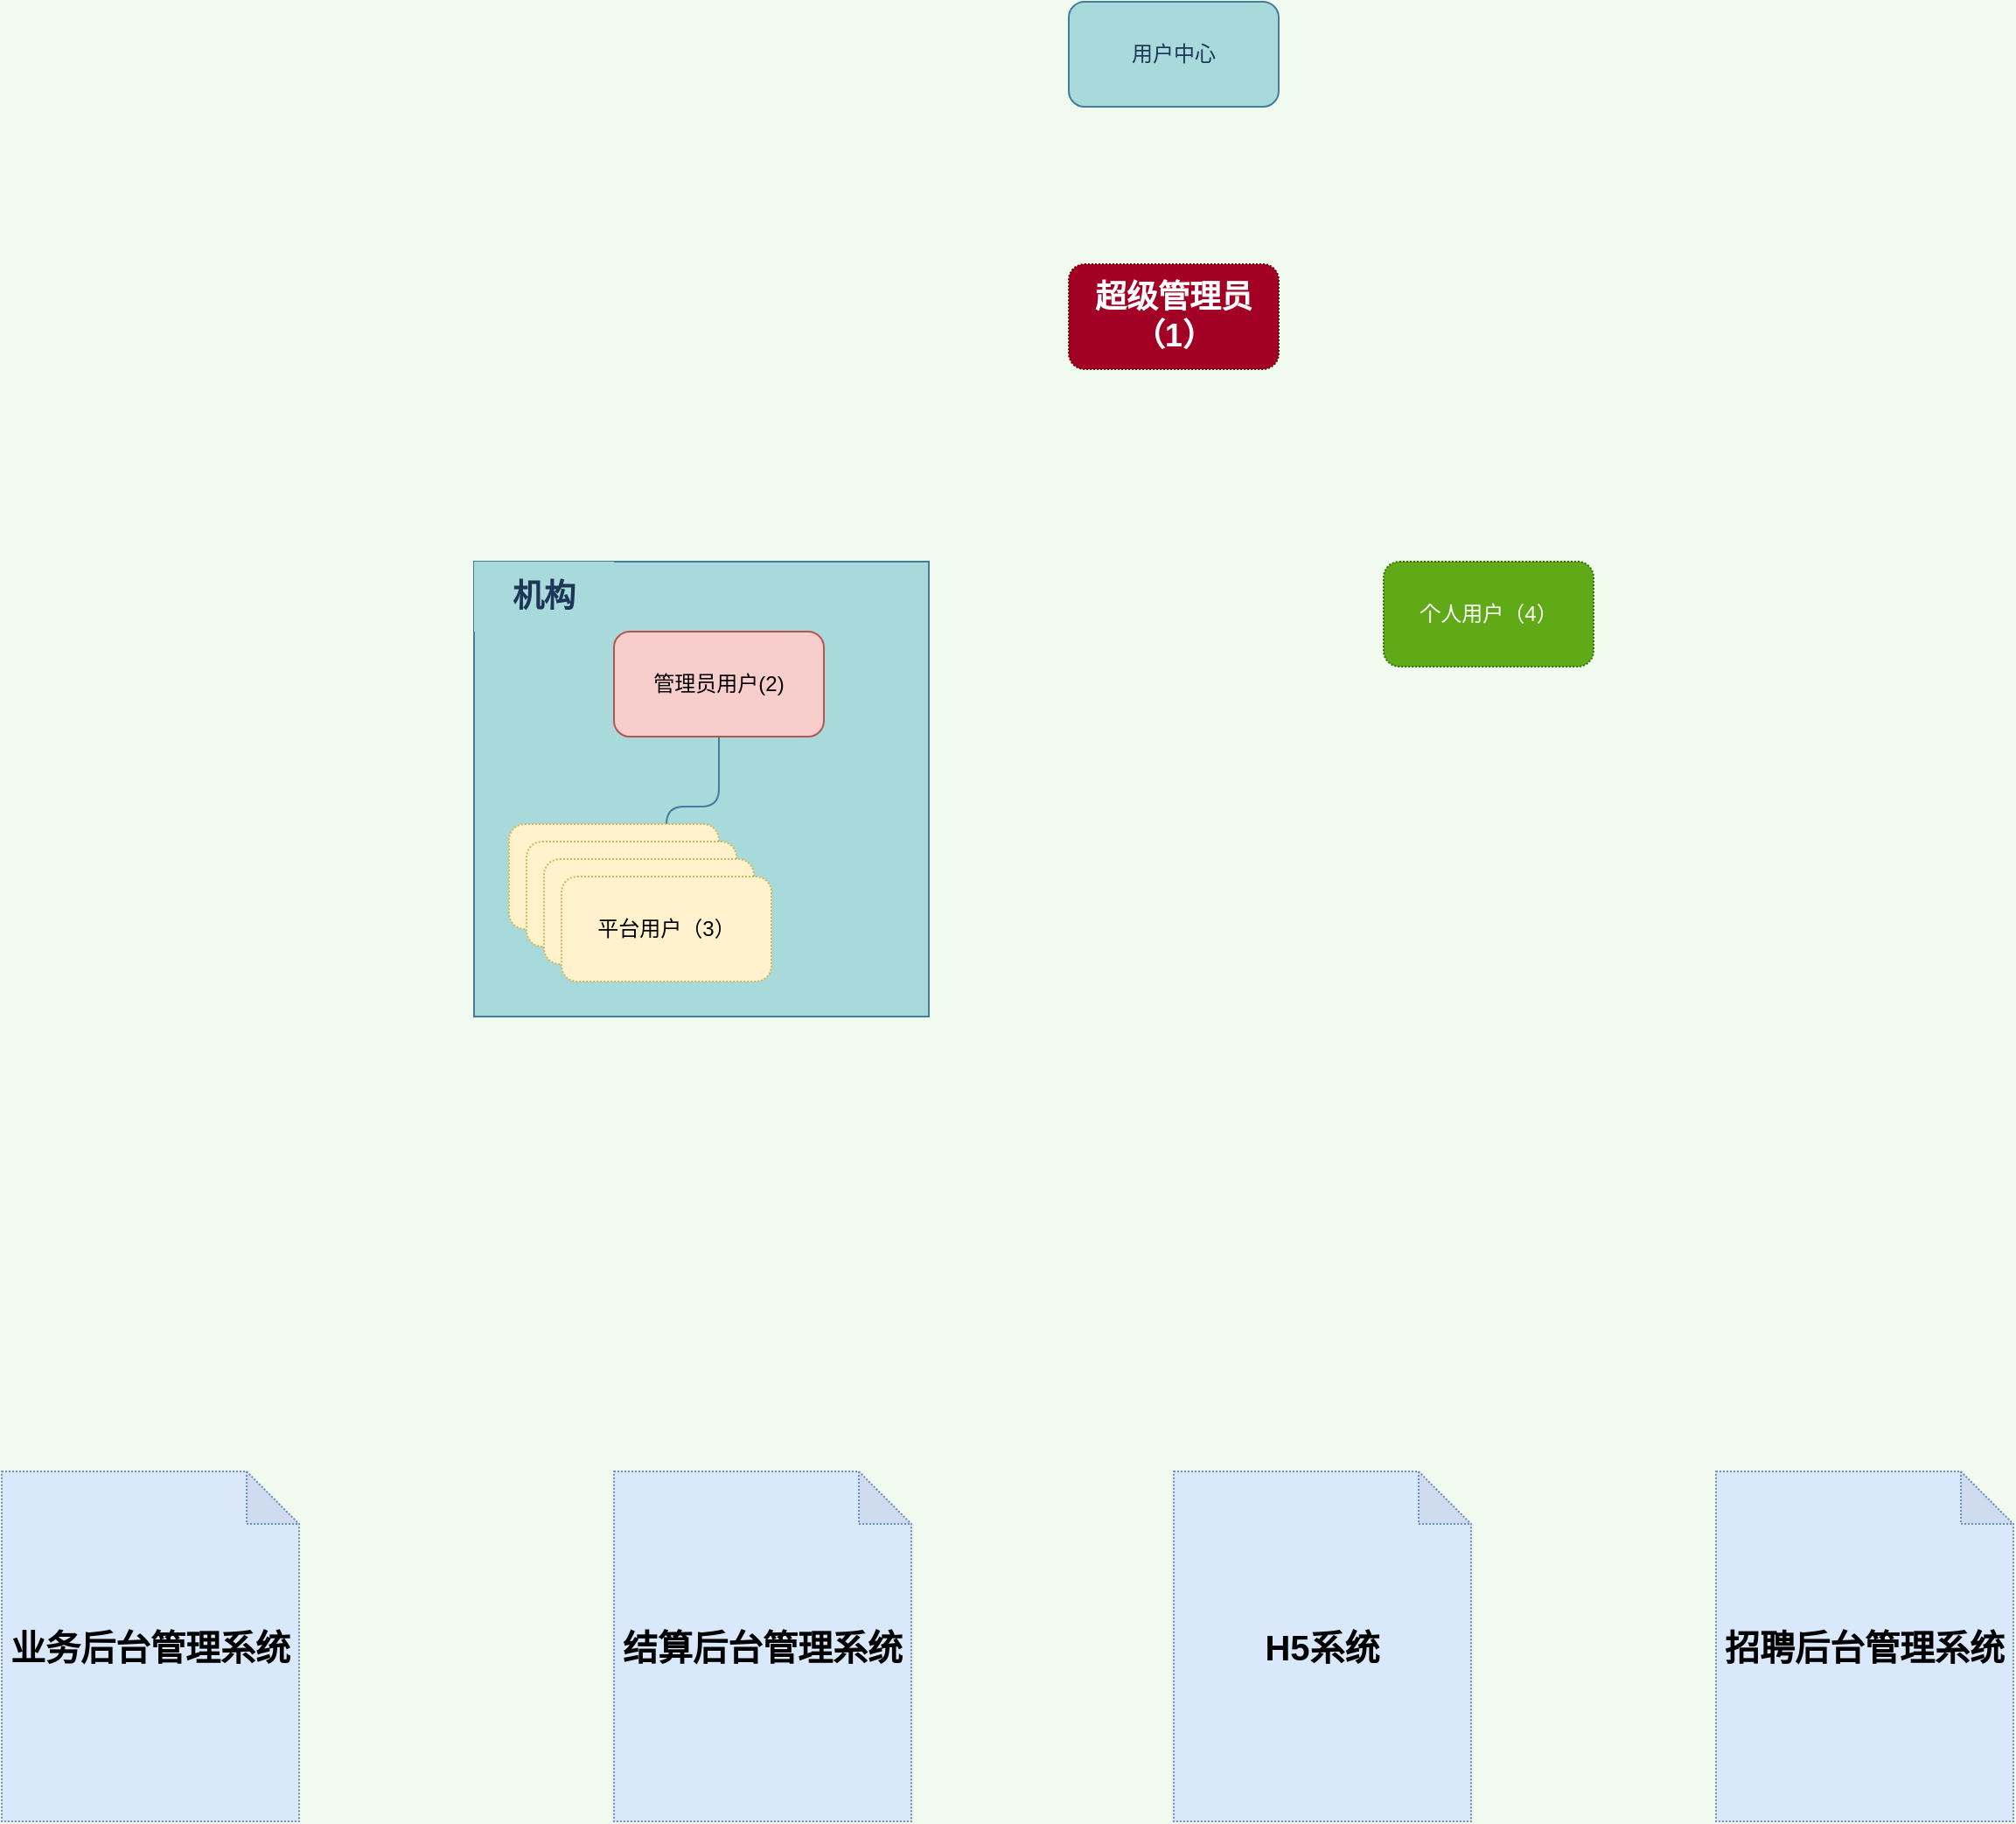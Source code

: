 <mxfile version="14.2.7" type="github">
  <diagram id="7nUUbsPAD171NSKVPP-3" name="Page-1">
    <mxGraphModel dx="2249" dy="1974" grid="1" gridSize="10" guides="1" tooltips="1" connect="1" arrows="1" fold="1" page="1" pageScale="1" pageWidth="827" pageHeight="1169" background="#F1FAEE" math="0" shadow="0">
      <root>
        <mxCell id="0" />
        <mxCell id="1" parent="0" />
        <mxCell id="RK_yV3QGJpCT5wXAtmzq-3" value="用户中心" style="rounded=1;whiteSpace=wrap;html=1;sketch=0;fillColor=#A8DADC;strokeColor=#457B9D;fontColor=#1D3557;" vertex="1" parent="1">
          <mxGeometry x="340" y="-120" width="120" height="60" as="geometry" />
        </mxCell>
        <mxCell id="RK_yV3QGJpCT5wXAtmzq-5" value="" style="whiteSpace=wrap;html=1;aspect=fixed;rounded=0;sketch=0;strokeColor=#457B9D;fillColor=#A8DADC;fontColor=#1D3557;align=left;" vertex="1" parent="1">
          <mxGeometry y="200" width="260" height="260" as="geometry" />
        </mxCell>
        <mxCell id="RK_yV3QGJpCT5wXAtmzq-8" value="&lt;b&gt;&lt;font style=&quot;font-size: 18px&quot;&gt;机构&lt;/font&gt;&lt;/b&gt;" style="rounded=0;whiteSpace=wrap;html=1;sketch=0;fillColor=#A8DADC;fontColor=#1D3557;dashed=1;dashPattern=1 1;strokeColor=none;" vertex="1" parent="1">
          <mxGeometry y="200" width="80" height="40" as="geometry" />
        </mxCell>
        <mxCell id="RK_yV3QGJpCT5wXAtmzq-14" style="edgeStyle=orthogonalEdgeStyle;curved=0;rounded=1;sketch=0;orthogonalLoop=1;jettySize=auto;html=1;strokeColor=#457B9D;fillColor=#A8DADC;fontColor=#1D3557;" edge="1" parent="1" source="RK_yV3QGJpCT5wXAtmzq-6" target="RK_yV3QGJpCT5wXAtmzq-12">
          <mxGeometry relative="1" as="geometry" />
        </mxCell>
        <mxCell id="RK_yV3QGJpCT5wXAtmzq-6" value="管理员用户(2)" style="rounded=1;whiteSpace=wrap;html=1;sketch=0;strokeColor=#b85450;fillColor=#f8cecc;" vertex="1" parent="1">
          <mxGeometry x="80" y="240" width="120" height="60" as="geometry" />
        </mxCell>
        <mxCell id="RK_yV3QGJpCT5wXAtmzq-9" value="" style="rounded=1;whiteSpace=wrap;html=1;dashed=1;dashPattern=1 1;sketch=0;strokeColor=#d6b656;fillColor=#fff2cc;" vertex="1" parent="1">
          <mxGeometry x="20" y="350" width="120" height="60" as="geometry" />
        </mxCell>
        <mxCell id="RK_yV3QGJpCT5wXAtmzq-10" value="" style="rounded=1;whiteSpace=wrap;html=1;dashed=1;dashPattern=1 1;sketch=0;strokeColor=#d6b656;fillColor=#fff2cc;" vertex="1" parent="1">
          <mxGeometry x="30" y="360" width="120" height="60" as="geometry" />
        </mxCell>
        <mxCell id="RK_yV3QGJpCT5wXAtmzq-11" value="" style="rounded=1;whiteSpace=wrap;html=1;dashed=1;dashPattern=1 1;sketch=0;strokeColor=#d6b656;fillColor=#fff2cc;" vertex="1" parent="1">
          <mxGeometry x="40" y="370" width="120" height="60" as="geometry" />
        </mxCell>
        <mxCell id="RK_yV3QGJpCT5wXAtmzq-12" value="平台用户（3）" style="rounded=1;whiteSpace=wrap;html=1;dashed=1;dashPattern=1 1;sketch=0;strokeColor=#d6b656;fillColor=#fff2cc;" vertex="1" parent="1">
          <mxGeometry x="50" y="380" width="120" height="60" as="geometry" />
        </mxCell>
        <mxCell id="RK_yV3QGJpCT5wXAtmzq-15" value="&lt;b&gt;&lt;font style=&quot;font-size: 18px&quot;&gt;超级管理员（1）&lt;/font&gt;&lt;/b&gt;" style="rounded=1;whiteSpace=wrap;html=1;dashed=1;dashPattern=1 1;sketch=0;strokeColor=#6F0000;fillColor=#a20025;fontColor=#ffffff;" vertex="1" parent="1">
          <mxGeometry x="340" y="30" width="120" height="60" as="geometry" />
        </mxCell>
        <mxCell id="RK_yV3QGJpCT5wXAtmzq-16" value="个人用户（4）" style="rounded=1;whiteSpace=wrap;html=1;dashed=1;dashPattern=1 1;sketch=0;strokeColor=#2D7600;fillColor=#60a917;fontColor=#ffffff;" vertex="1" parent="1">
          <mxGeometry x="520" y="200" width="120" height="60" as="geometry" />
        </mxCell>
        <mxCell id="RK_yV3QGJpCT5wXAtmzq-17" value="&lt;b&gt;&lt;font style=&quot;font-size: 20px&quot;&gt;业务后台管理系统&lt;/font&gt;&lt;/b&gt;" style="shape=note;whiteSpace=wrap;html=1;backgroundOutline=1;darkOpacity=0.05;rounded=0;dashed=1;dashPattern=1 1;sketch=0;strokeColor=#6c8ebf;fillColor=#dae8fc;" vertex="1" parent="1">
          <mxGeometry x="-270" y="720" width="170" height="200" as="geometry" />
        </mxCell>
        <mxCell id="RK_yV3QGJpCT5wXAtmzq-18" value="&lt;b&gt;&lt;font style=&quot;font-size: 20px&quot;&gt;结算后台管理系统&lt;/font&gt;&lt;/b&gt;" style="shape=note;whiteSpace=wrap;html=1;backgroundOutline=1;darkOpacity=0.05;rounded=0;dashed=1;dashPattern=1 1;sketch=0;strokeColor=#6c8ebf;fillColor=#dae8fc;" vertex="1" parent="1">
          <mxGeometry x="80" y="720" width="170" height="200" as="geometry" />
        </mxCell>
        <mxCell id="RK_yV3QGJpCT5wXAtmzq-19" value="&lt;b&gt;&lt;font style=&quot;font-size: 20px&quot;&gt;H5系统&lt;/font&gt;&lt;/b&gt;" style="shape=note;whiteSpace=wrap;html=1;backgroundOutline=1;darkOpacity=0.05;rounded=0;dashed=1;dashPattern=1 1;sketch=0;strokeColor=#6c8ebf;fillColor=#dae8fc;" vertex="1" parent="1">
          <mxGeometry x="400" y="720" width="170" height="200" as="geometry" />
        </mxCell>
        <mxCell id="RK_yV3QGJpCT5wXAtmzq-20" value="&lt;b&gt;&lt;font style=&quot;font-size: 20px&quot;&gt;招聘后台管理系统&lt;/font&gt;&lt;/b&gt;" style="shape=note;whiteSpace=wrap;html=1;backgroundOutline=1;darkOpacity=0.05;rounded=0;dashed=1;dashPattern=1 1;sketch=0;strokeColor=#6c8ebf;fillColor=#dae8fc;" vertex="1" parent="1">
          <mxGeometry x="710" y="720" width="170" height="200" as="geometry" />
        </mxCell>
      </root>
    </mxGraphModel>
  </diagram>
</mxfile>
